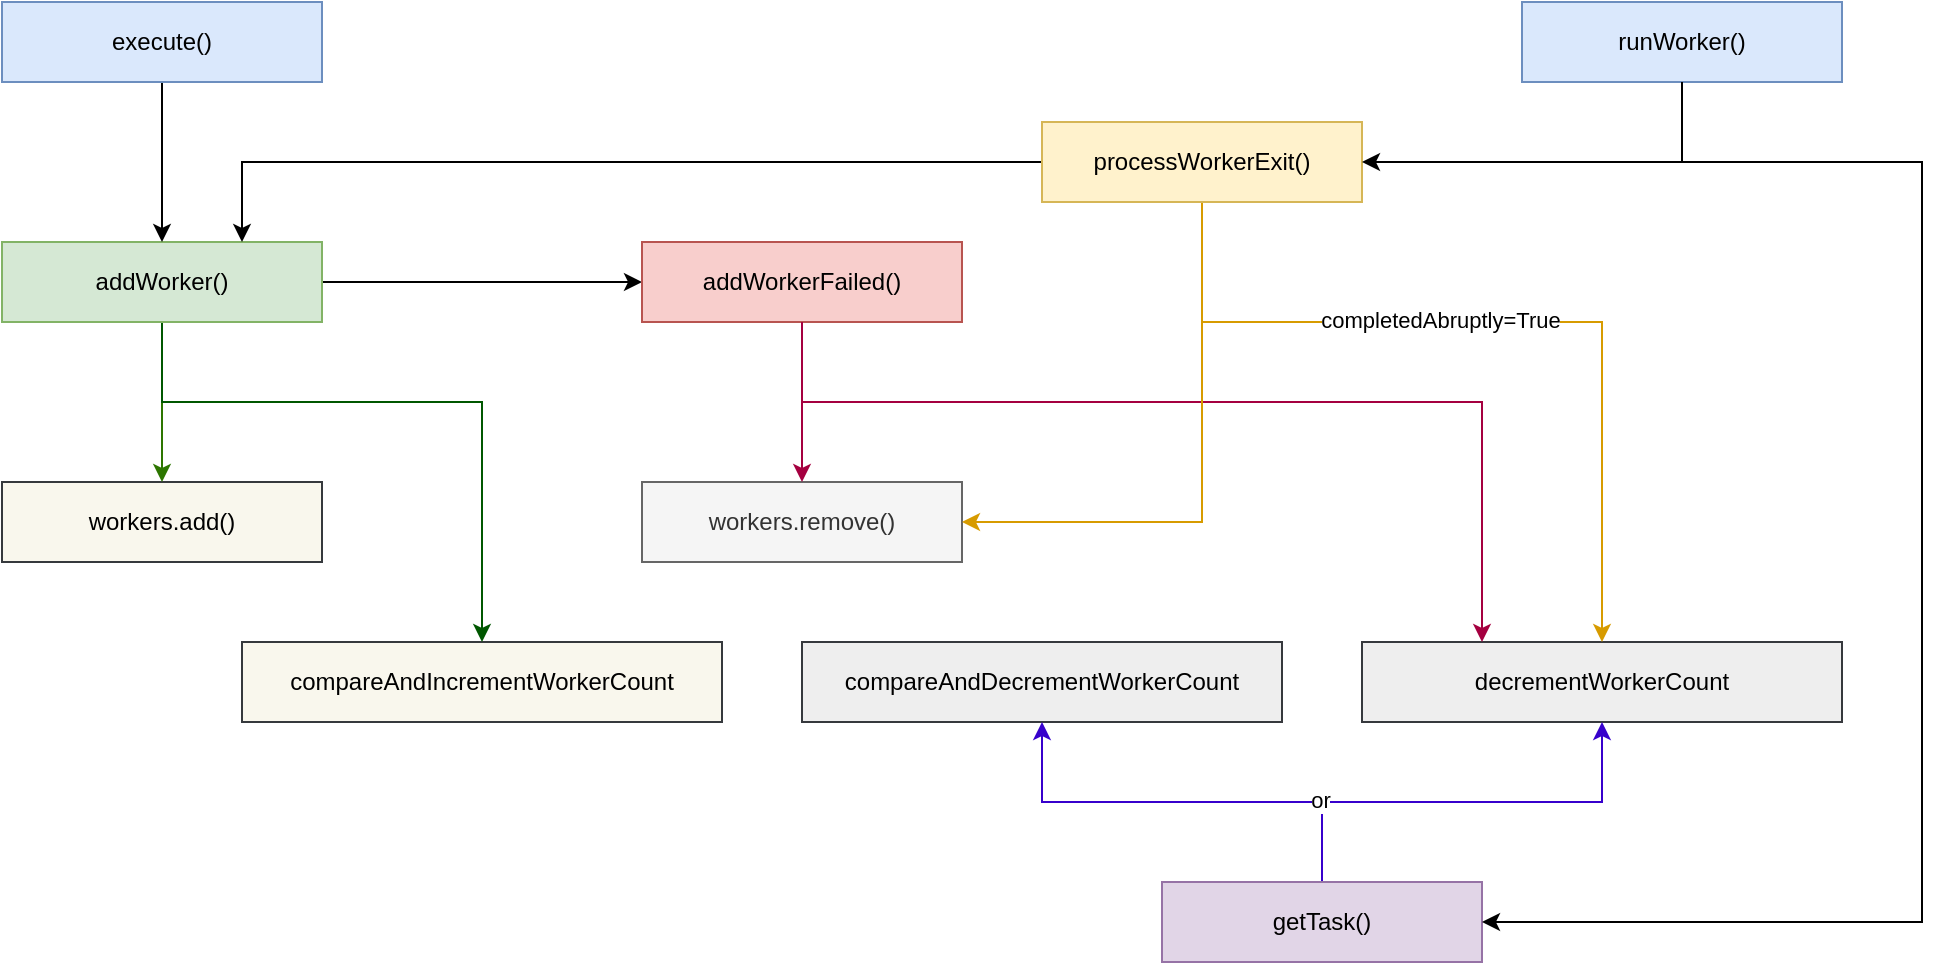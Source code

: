 <mxfile version="21.8.2" type="github" pages="3">
  <diagram name="worker count changes" id="an8AQIkWQJjNNNpSmFoj">
    <mxGraphModel dx="1012" dy="673" grid="1" gridSize="10" guides="1" tooltips="1" connect="1" arrows="1" fold="1" page="1" pageScale="1" pageWidth="827" pageHeight="1169" math="0" shadow="0">
      <root>
        <mxCell id="0" />
        <mxCell id="1" parent="0" />
        <mxCell id="FBWRTHeHvZYtELqj_yFr-1" value="compareAndIncrementWorkerCount" style="rounded=0;whiteSpace=wrap;html=1;fillColor=#f9f7ed;strokeColor=#36393d;" vertex="1" parent="1">
          <mxGeometry x="160" y="360" width="240" height="40" as="geometry" />
        </mxCell>
        <mxCell id="FBWRTHeHvZYtELqj_yFr-2" value="compareAndDecrementWorkerCount" style="rounded=0;whiteSpace=wrap;html=1;fillColor=#eeeeee;strokeColor=#36393d;" vertex="1" parent="1">
          <mxGeometry x="440" y="360" width="240" height="40" as="geometry" />
        </mxCell>
        <mxCell id="FBWRTHeHvZYtELqj_yFr-3" value="decrementWorkerCount" style="rounded=0;whiteSpace=wrap;html=1;fillColor=#eeeeee;strokeColor=#36393d;" vertex="1" parent="1">
          <mxGeometry x="720" y="360" width="240" height="40" as="geometry" />
        </mxCell>
        <mxCell id="FBWRTHeHvZYtELqj_yFr-4" value="workers.add()" style="rounded=0;whiteSpace=wrap;html=1;fillColor=#f9f7ed;strokeColor=#36393d;" vertex="1" parent="1">
          <mxGeometry x="40" y="280" width="160" height="40" as="geometry" />
        </mxCell>
        <mxCell id="FBWRTHeHvZYtELqj_yFr-5" value="workers.remove()" style="rounded=0;whiteSpace=wrap;html=1;fillColor=#f5f5f5;fontColor=#333333;strokeColor=#666666;" vertex="1" parent="1">
          <mxGeometry x="360" y="280" width="160" height="40" as="geometry" />
        </mxCell>
        <mxCell id="FBWRTHeHvZYtELqj_yFr-7" value="" style="edgeStyle=orthogonalEdgeStyle;rounded=0;orthogonalLoop=1;jettySize=auto;html=1;fillColor=#60a917;strokeColor=#2D7600;" edge="1" parent="1" source="FBWRTHeHvZYtELqj_yFr-6" target="FBWRTHeHvZYtELqj_yFr-4">
          <mxGeometry relative="1" as="geometry" />
        </mxCell>
        <mxCell id="FBWRTHeHvZYtELqj_yFr-8" value="" style="edgeStyle=orthogonalEdgeStyle;rounded=0;orthogonalLoop=1;jettySize=auto;html=1;fillColor=#008a00;strokeColor=#005700;" edge="1" parent="1" source="FBWRTHeHvZYtELqj_yFr-6" target="FBWRTHeHvZYtELqj_yFr-1">
          <mxGeometry relative="1" as="geometry">
            <Array as="points">
              <mxPoint x="120" y="240" />
              <mxPoint x="280" y="240" />
            </Array>
          </mxGeometry>
        </mxCell>
        <mxCell id="FBWRTHeHvZYtELqj_yFr-34" value="" style="edgeStyle=orthogonalEdgeStyle;rounded=0;orthogonalLoop=1;jettySize=auto;html=1;entryX=0;entryY=0.5;entryDx=0;entryDy=0;" edge="1" parent="1" source="FBWRTHeHvZYtELqj_yFr-6" target="FBWRTHeHvZYtELqj_yFr-9">
          <mxGeometry relative="1" as="geometry">
            <mxPoint x="280" y="180" as="targetPoint" />
          </mxGeometry>
        </mxCell>
        <mxCell id="FBWRTHeHvZYtELqj_yFr-6" value="addWorker()" style="rounded=0;whiteSpace=wrap;html=1;fillColor=#d5e8d4;strokeColor=#82b366;" vertex="1" parent="1">
          <mxGeometry x="40" y="160" width="160" height="40" as="geometry" />
        </mxCell>
        <mxCell id="FBWRTHeHvZYtELqj_yFr-11" value="" style="edgeStyle=orthogonalEdgeStyle;rounded=0;orthogonalLoop=1;jettySize=auto;html=1;entryX=0.5;entryY=0;entryDx=0;entryDy=0;fillColor=#d80073;strokeColor=#A50040;" edge="1" parent="1" source="FBWRTHeHvZYtELqj_yFr-9" target="FBWRTHeHvZYtELqj_yFr-5">
          <mxGeometry relative="1" as="geometry">
            <mxPoint x="360" y="280" as="targetPoint" />
          </mxGeometry>
        </mxCell>
        <mxCell id="FBWRTHeHvZYtELqj_yFr-9" value="addWorkerFailed()" style="rounded=0;whiteSpace=wrap;html=1;fillColor=#f8cecc;strokeColor=#b85450;" vertex="1" parent="1">
          <mxGeometry x="360" y="160" width="160" height="40" as="geometry" />
        </mxCell>
        <mxCell id="FBWRTHeHvZYtELqj_yFr-12" value="" style="rounded=0;orthogonalLoop=1;jettySize=auto;html=1;exitX=0.5;exitY=1;exitDx=0;exitDy=0;entryX=0.25;entryY=0;entryDx=0;entryDy=0;fillColor=#d80073;strokeColor=#A50040;edgeStyle=orthogonalEdgeStyle;" edge="1" parent="1" source="FBWRTHeHvZYtELqj_yFr-9" target="FBWRTHeHvZYtELqj_yFr-3">
          <mxGeometry relative="1" as="geometry">
            <mxPoint x="370" y="210" as="sourcePoint" />
            <mxPoint x="490" y="290" as="targetPoint" />
            <Array as="points">
              <mxPoint x="440" y="240" />
              <mxPoint x="780" y="240" />
            </Array>
          </mxGeometry>
        </mxCell>
        <mxCell id="FBWRTHeHvZYtELqj_yFr-15" value="" style="edgeStyle=orthogonalEdgeStyle;rounded=0;orthogonalLoop=1;jettySize=auto;html=1;entryX=0.5;entryY=0;entryDx=0;entryDy=0;fillColor=#ffe6cc;strokeColor=#d79b00;exitX=0.5;exitY=1;exitDx=0;exitDy=0;" edge="1" parent="1" source="FBWRTHeHvZYtELqj_yFr-13" target="FBWRTHeHvZYtELqj_yFr-3">
          <mxGeometry relative="1" as="geometry">
            <mxPoint x="900" y="310" as="targetPoint" />
            <Array as="points">
              <mxPoint x="640" y="200" />
              <mxPoint x="840" y="200" />
            </Array>
          </mxGeometry>
        </mxCell>
        <mxCell id="FBWRTHeHvZYtELqj_yFr-27" value="completedAbruptly=True" style="edgeLabel;html=1;align=center;verticalAlign=middle;resizable=0;points=[];" vertex="1" connectable="0" parent="FBWRTHeHvZYtELqj_yFr-15">
          <mxGeometry x="-0.15" relative="1" as="geometry">
            <mxPoint y="-1" as="offset" />
          </mxGeometry>
        </mxCell>
        <mxCell id="FBWRTHeHvZYtELqj_yFr-17" value="" style="edgeStyle=orthogonalEdgeStyle;rounded=0;orthogonalLoop=1;jettySize=auto;html=1;entryX=1;entryY=0.5;entryDx=0;entryDy=0;fillColor=#ffe6cc;strokeColor=#d79b00;exitX=0.5;exitY=1;exitDx=0;exitDy=0;" edge="1" parent="1" source="FBWRTHeHvZYtELqj_yFr-13" target="FBWRTHeHvZYtELqj_yFr-5">
          <mxGeometry relative="1" as="geometry">
            <mxPoint x="640" y="270" as="targetPoint" />
          </mxGeometry>
        </mxCell>
        <mxCell id="FBWRTHeHvZYtELqj_yFr-23" value="" style="edgeStyle=orthogonalEdgeStyle;rounded=0;orthogonalLoop=1;jettySize=auto;html=1;entryX=0.75;entryY=0;entryDx=0;entryDy=0;" edge="1" parent="1" source="FBWRTHeHvZYtELqj_yFr-13" target="FBWRTHeHvZYtELqj_yFr-6">
          <mxGeometry relative="1" as="geometry">
            <mxPoint x="640" y="80" as="targetPoint" />
          </mxGeometry>
        </mxCell>
        <mxCell id="FBWRTHeHvZYtELqj_yFr-13" value="processWorkerExit()" style="rounded=0;whiteSpace=wrap;html=1;fillColor=#fff2cc;strokeColor=#d6b656;" vertex="1" parent="1">
          <mxGeometry x="560" y="100" width="160" height="40" as="geometry" />
        </mxCell>
        <mxCell id="FBWRTHeHvZYtELqj_yFr-19" value="" style="rounded=0;orthogonalLoop=1;jettySize=auto;html=1;exitX=0.5;exitY=0;exitDx=0;exitDy=0;fillColor=#6a00ff;strokeColor=#3700CC;edgeStyle=orthogonalEdgeStyle;" edge="1" parent="1" source="FBWRTHeHvZYtELqj_yFr-18" target="FBWRTHeHvZYtELqj_yFr-2">
          <mxGeometry relative="1" as="geometry" />
        </mxCell>
        <mxCell id="FBWRTHeHvZYtELqj_yFr-21" value="" style="rounded=0;orthogonalLoop=1;jettySize=auto;html=1;entryX=0.5;entryY=1;entryDx=0;entryDy=0;fillColor=#6a00ff;strokeColor=#3700CC;exitX=0.5;exitY=0;exitDx=0;exitDy=0;edgeStyle=orthogonalEdgeStyle;" edge="1" parent="1" source="FBWRTHeHvZYtELqj_yFr-18" target="FBWRTHeHvZYtELqj_yFr-3">
          <mxGeometry relative="1" as="geometry">
            <mxPoint x="640" y="540" as="targetPoint" />
          </mxGeometry>
        </mxCell>
        <mxCell id="FBWRTHeHvZYtELqj_yFr-28" value="or" style="edgeLabel;html=1;align=center;verticalAlign=middle;resizable=0;points=[];" vertex="1" connectable="0" parent="FBWRTHeHvZYtELqj_yFr-21">
          <mxGeometry x="-0.688" y="1" relative="1" as="geometry">
            <mxPoint y="-7" as="offset" />
          </mxGeometry>
        </mxCell>
        <mxCell id="FBWRTHeHvZYtELqj_yFr-18" value="getTask()" style="rounded=0;whiteSpace=wrap;html=1;fillColor=#e1d5e7;strokeColor=#9673a6;" vertex="1" parent="1">
          <mxGeometry x="620" y="480" width="160" height="40" as="geometry" />
        </mxCell>
        <mxCell id="FBWRTHeHvZYtELqj_yFr-25" value="" style="edgeStyle=orthogonalEdgeStyle;rounded=0;orthogonalLoop=1;jettySize=auto;html=1;" edge="1" parent="1" source="FBWRTHeHvZYtELqj_yFr-24" target="FBWRTHeHvZYtELqj_yFr-6">
          <mxGeometry relative="1" as="geometry" />
        </mxCell>
        <mxCell id="FBWRTHeHvZYtELqj_yFr-24" value="execute()" style="rounded=0;whiteSpace=wrap;html=1;fillColor=#dae8fc;strokeColor=#6c8ebf;" vertex="1" parent="1">
          <mxGeometry x="40" y="40" width="160" height="40" as="geometry" />
        </mxCell>
        <mxCell id="FBWRTHeHvZYtELqj_yFr-31" value="" style="rounded=0;orthogonalLoop=1;jettySize=auto;html=1;entryX=1;entryY=0.5;entryDx=0;entryDy=0;exitX=0.5;exitY=1;exitDx=0;exitDy=0;edgeStyle=orthogonalEdgeStyle;" edge="1" parent="1" source="FBWRTHeHvZYtELqj_yFr-29" target="FBWRTHeHvZYtELqj_yFr-18">
          <mxGeometry relative="1" as="geometry">
            <mxPoint x="880" y="100" as="sourcePoint" />
            <mxPoint x="600" y="580" as="targetPoint" />
            <Array as="points">
              <mxPoint x="880" y="120" />
              <mxPoint x="1000" y="120" />
              <mxPoint x="1000" y="500" />
            </Array>
          </mxGeometry>
        </mxCell>
        <mxCell id="FBWRTHeHvZYtELqj_yFr-29" value="runWorker()" style="rounded=0;whiteSpace=wrap;html=1;fillColor=#dae8fc;strokeColor=#6c8ebf;" vertex="1" parent="1">
          <mxGeometry x="800" y="40" width="160" height="40" as="geometry" />
        </mxCell>
        <mxCell id="FBWRTHeHvZYtELqj_yFr-32" value="" style="rounded=0;orthogonalLoop=1;jettySize=auto;html=1;entryX=1;entryY=0.5;entryDx=0;entryDy=0;exitX=0.5;exitY=1;exitDx=0;exitDy=0;edgeStyle=orthogonalEdgeStyle;" edge="1" parent="1" source="FBWRTHeHvZYtELqj_yFr-29" target="FBWRTHeHvZYtELqj_yFr-13">
          <mxGeometry relative="1" as="geometry">
            <mxPoint x="530" y="590" as="sourcePoint" />
            <mxPoint x="710" y="530" as="targetPoint" />
          </mxGeometry>
        </mxCell>
      </root>
    </mxGraphModel>
  </diagram>
  <diagram id="cKMWDNVAgvlG8JPRuKBk" name="run state transitions">
    <mxGraphModel dx="1012" dy="673" grid="1" gridSize="10" guides="1" tooltips="1" connect="1" arrows="1" fold="1" page="1" pageScale="1" pageWidth="827" pageHeight="1169" math="0" shadow="0">
      <root>
        <mxCell id="0" />
        <mxCell id="1" parent="0" />
        <mxCell id="DxL-41R8JW1NK8MEYGa1-3" value="" style="edgeStyle=orthogonalEdgeStyle;rounded=0;orthogonalLoop=1;jettySize=auto;html=1;entryX=0;entryY=0.5;entryDx=0;entryDy=0;curved=1;" edge="1" parent="1" source="DxL-41R8JW1NK8MEYGa1-1" target="DxL-41R8JW1NK8MEYGa1-2">
          <mxGeometry relative="1" as="geometry" />
        </mxCell>
        <mxCell id="DxL-41R8JW1NK8MEYGa1-12" value="shutdown()" style="edgeLabel;html=1;align=center;verticalAlign=middle;resizable=0;points=[];" vertex="1" connectable="0" parent="DxL-41R8JW1NK8MEYGa1-3">
          <mxGeometry x="-0.017" y="-3" relative="1" as="geometry">
            <mxPoint as="offset" />
          </mxGeometry>
        </mxCell>
        <mxCell id="DxL-41R8JW1NK8MEYGa1-1" value="RUNNING" style="rounded=1;whiteSpace=wrap;html=1;fillColor=#cdeb8b;strokeColor=#36393d;" vertex="1" parent="1">
          <mxGeometry x="40" y="200" width="120" height="60" as="geometry" />
        </mxCell>
        <mxCell id="DxL-41R8JW1NK8MEYGa1-10" value="" style="edgeStyle=orthogonalEdgeStyle;rounded=0;orthogonalLoop=1;jettySize=auto;html=1;entryX=0;entryY=0.5;entryDx=0;entryDy=0;curved=1;" edge="1" parent="1" source="DxL-41R8JW1NK8MEYGa1-2" target="DxL-41R8JW1NK8MEYGa1-6">
          <mxGeometry relative="1" as="geometry">
            <mxPoint x="560" y="150" as="targetPoint" />
          </mxGeometry>
        </mxCell>
        <mxCell id="DxL-41R8JW1NK8MEYGa1-16" value="both queue and pool are empty" style="edgeLabel;html=1;align=center;verticalAlign=middle;resizable=0;points=[];" vertex="1" connectable="0" parent="DxL-41R8JW1NK8MEYGa1-10">
          <mxGeometry x="-0.15" y="-5" relative="1" as="geometry">
            <mxPoint x="25" y="5" as="offset" />
          </mxGeometry>
        </mxCell>
        <mxCell id="DxL-41R8JW1NK8MEYGa1-14" value="" style="edgeStyle=orthogonalEdgeStyle;rounded=0;orthogonalLoop=1;jettySize=auto;html=1;" edge="1" parent="1" source="DxL-41R8JW1NK8MEYGa1-2" target="DxL-41R8JW1NK8MEYGa1-4">
          <mxGeometry relative="1" as="geometry" />
        </mxCell>
        <mxCell id="DxL-41R8JW1NK8MEYGa1-15" value="shutdownNow()" style="edgeLabel;html=1;align=center;verticalAlign=middle;resizable=0;points=[];" vertex="1" connectable="0" parent="DxL-41R8JW1NK8MEYGa1-14">
          <mxGeometry x="-0.14" y="1" relative="1" as="geometry">
            <mxPoint as="offset" />
          </mxGeometry>
        </mxCell>
        <mxCell id="DxL-41R8JW1NK8MEYGa1-2" value="SHUTDOWN" style="rounded=1;whiteSpace=wrap;html=1;fillColor=#ffe6cc;strokeColor=#d79b00;" vertex="1" parent="1">
          <mxGeometry x="320" y="120" width="120" height="60" as="geometry" />
        </mxCell>
        <mxCell id="DxL-41R8JW1NK8MEYGa1-4" value="STOP" style="rounded=1;whiteSpace=wrap;html=1;fillColor=#ffe6cc;strokeColor=#d79b00;" vertex="1" parent="1">
          <mxGeometry x="320" y="280" width="120" height="60" as="geometry" />
        </mxCell>
        <mxCell id="DxL-41R8JW1NK8MEYGa1-5" value="" style="edgeStyle=orthogonalEdgeStyle;rounded=0;orthogonalLoop=1;jettySize=auto;html=1;entryX=0;entryY=0.5;entryDx=0;entryDy=0;curved=1;exitX=1;exitY=0.5;exitDx=0;exitDy=0;" edge="1" parent="1" source="DxL-41R8JW1NK8MEYGa1-1" target="DxL-41R8JW1NK8MEYGa1-4">
          <mxGeometry relative="1" as="geometry">
            <mxPoint x="210" y="240" as="sourcePoint" />
            <mxPoint x="330" y="160" as="targetPoint" />
          </mxGeometry>
        </mxCell>
        <mxCell id="DxL-41R8JW1NK8MEYGa1-13" value="shutdownNow()" style="edgeLabel;html=1;align=center;verticalAlign=middle;resizable=0;points=[];" vertex="1" connectable="0" parent="DxL-41R8JW1NK8MEYGa1-5">
          <mxGeometry x="-0.017" y="-1" relative="1" as="geometry">
            <mxPoint as="offset" />
          </mxGeometry>
        </mxCell>
        <mxCell id="DxL-41R8JW1NK8MEYGa1-8" value="" style="edgeStyle=orthogonalEdgeStyle;rounded=0;orthogonalLoop=1;jettySize=auto;html=1;" edge="1" parent="1" source="DxL-41R8JW1NK8MEYGa1-6" target="DxL-41R8JW1NK8MEYGa1-7">
          <mxGeometry relative="1" as="geometry" />
        </mxCell>
        <mxCell id="DxL-41R8JW1NK8MEYGa1-18" value="terminated()" style="edgeLabel;html=1;align=center;verticalAlign=middle;resizable=0;points=[];" vertex="1" connectable="0" parent="DxL-41R8JW1NK8MEYGa1-8">
          <mxGeometry x="-0.252" y="2" relative="1" as="geometry">
            <mxPoint x="10" as="offset" />
          </mxGeometry>
        </mxCell>
        <mxCell id="DxL-41R8JW1NK8MEYGa1-6" value="TIDYING" style="rounded=1;whiteSpace=wrap;html=1;fillColor=#fff2cc;strokeColor=#d6b656;" vertex="1" parent="1">
          <mxGeometry x="560" y="200" width="160" height="60" as="geometry" />
        </mxCell>
        <mxCell id="DxL-41R8JW1NK8MEYGa1-7" value="TERMINATED" style="rounded=1;whiteSpace=wrap;html=1;fillColor=#f8cecc;strokeColor=#b85450;" vertex="1" parent="1">
          <mxGeometry x="827" y="200" width="120" height="60" as="geometry" />
        </mxCell>
        <mxCell id="DxL-41R8JW1NK8MEYGa1-11" value="" style="edgeStyle=orthogonalEdgeStyle;rounded=0;orthogonalLoop=1;jettySize=auto;html=1;entryX=0;entryY=0.5;entryDx=0;entryDy=0;curved=1;exitX=1;exitY=0.5;exitDx=0;exitDy=0;" edge="1" parent="1" source="DxL-41R8JW1NK8MEYGa1-4" target="DxL-41R8JW1NK8MEYGa1-6">
          <mxGeometry relative="1" as="geometry">
            <mxPoint x="490" y="160" as="sourcePoint" />
            <mxPoint x="570" y="240" as="targetPoint" />
          </mxGeometry>
        </mxCell>
        <mxCell id="DxL-41R8JW1NK8MEYGa1-17" value="pool is empty" style="edgeLabel;html=1;align=center;verticalAlign=middle;resizable=0;points=[];" vertex="1" connectable="0" parent="DxL-41R8JW1NK8MEYGa1-11">
          <mxGeometry x="-0.07" y="2" relative="1" as="geometry">
            <mxPoint as="offset" />
          </mxGeometry>
        </mxCell>
      </root>
    </mxGraphModel>
  </diagram>
  <diagram id="amgF9kKT_4etwf0cWFyd" name="FutureTask">
    <mxGraphModel dx="1012" dy="673" grid="1" gridSize="10" guides="1" tooltips="1" connect="1" arrows="1" fold="1" page="0" pageScale="1" pageWidth="827" pageHeight="1169" math="0" shadow="0">
      <root>
        <mxCell id="0" />
        <mxCell id="1" parent="0" />
        <mxCell id="8oKXsg2lZWLGWv5OMZgJ-1" value="" style="edgeStyle=orthogonalEdgeStyle;rounded=0;orthogonalLoop=1;jettySize=auto;html=1;entryX=0;entryY=0.5;entryDx=0;entryDy=0;curved=1;" edge="1" parent="1" source="8oKXsg2lZWLGWv5OMZgJ-3" target="8oKXsg2lZWLGWv5OMZgJ-8">
          <mxGeometry relative="1" as="geometry" />
        </mxCell>
        <mxCell id="8oKXsg2lZWLGWv5OMZgJ-24" value="run()" style="edgeLabel;html=1;align=center;verticalAlign=middle;resizable=0;points=[];" vertex="1" connectable="0" parent="8oKXsg2lZWLGWv5OMZgJ-1">
          <mxGeometry x="0.025" y="-2" relative="1" as="geometry">
            <mxPoint x="8" y="-2" as="offset" />
          </mxGeometry>
        </mxCell>
        <mxCell id="8oKXsg2lZWLGWv5OMZgJ-3" value="NEW" style="rounded=1;whiteSpace=wrap;html=1;fillColor=#cdeb8b;strokeColor=#36393d;" vertex="1" parent="1">
          <mxGeometry x="40" y="200" width="120" height="60" as="geometry" />
        </mxCell>
        <mxCell id="8oKXsg2lZWLGWv5OMZgJ-4" value="" style="edgeStyle=orthogonalEdgeStyle;rounded=0;orthogonalLoop=1;jettySize=auto;html=1;entryX=0;entryY=0.5;entryDx=0;entryDy=0;curved=1;" edge="1" parent="1" source="8oKXsg2lZWLGWv5OMZgJ-8" target="8oKXsg2lZWLGWv5OMZgJ-14">
          <mxGeometry relative="1" as="geometry">
            <mxPoint x="560" y="150" as="targetPoint" />
          </mxGeometry>
        </mxCell>
        <mxCell id="8oKXsg2lZWLGWv5OMZgJ-26" value="set()" style="edgeLabel;html=1;align=center;verticalAlign=middle;resizable=0;points=[];" vertex="1" connectable="0" parent="8oKXsg2lZWLGWv5OMZgJ-4">
          <mxGeometry x="-0.011" y="-2" relative="1" as="geometry">
            <mxPoint x="-1" y="-4" as="offset" />
          </mxGeometry>
        </mxCell>
        <mxCell id="8oKXsg2lZWLGWv5OMZgJ-8" value="COMPLETING" style="rounded=1;whiteSpace=wrap;html=1;fillColor=#fff2cc;strokeColor=#d6b656;" vertex="1" parent="1">
          <mxGeometry x="320" y="200" width="120" height="60" as="geometry" />
        </mxCell>
        <mxCell id="8oKXsg2lZWLGWv5OMZgJ-9" value="CANCELLED" style="rounded=1;whiteSpace=wrap;html=1;fillColor=#f8cecc;strokeColor=#b85450;" vertex="1" parent="1">
          <mxGeometry x="560" y="30" width="160" height="60" as="geometry" />
        </mxCell>
        <mxCell id="8oKXsg2lZWLGWv5OMZgJ-10" value="" style="edgeStyle=orthogonalEdgeStyle;rounded=0;orthogonalLoop=1;jettySize=auto;html=1;entryX=0;entryY=0.5;entryDx=0;entryDy=0;curved=1;exitX=1;exitY=0.5;exitDx=0;exitDy=0;" edge="1" parent="1" source="8oKXsg2lZWLGWv5OMZgJ-3" target="8oKXsg2lZWLGWv5OMZgJ-9">
          <mxGeometry relative="1" as="geometry">
            <mxPoint x="210" y="240" as="sourcePoint" />
            <mxPoint x="330" y="160" as="targetPoint" />
            <Array as="points">
              <mxPoint x="300" y="230" />
              <mxPoint x="300" y="60" />
            </Array>
          </mxGeometry>
        </mxCell>
        <mxCell id="8oKXsg2lZWLGWv5OMZgJ-29" value="cancel(false)" style="edgeLabel;html=1;align=center;verticalAlign=middle;resizable=0;points=[];" vertex="1" connectable="0" parent="8oKXsg2lZWLGWv5OMZgJ-10">
          <mxGeometry x="-0.037" relative="1" as="geometry">
            <mxPoint x="20" y="4" as="offset" />
          </mxGeometry>
        </mxCell>
        <mxCell id="8oKXsg2lZWLGWv5OMZgJ-14" value="NORMAL" style="rounded=1;whiteSpace=wrap;html=1;fillColor=#dae8fc;strokeColor=#6c8ebf;" vertex="1" parent="1">
          <mxGeometry x="560" y="140" width="160" height="60" as="geometry" />
        </mxCell>
        <mxCell id="8oKXsg2lZWLGWv5OMZgJ-15" value="INTERRUPTED" style="rounded=1;whiteSpace=wrap;html=1;fillColor=#f8cecc;strokeColor=#b85450;" vertex="1" parent="1">
          <mxGeometry x="560" y="350" width="160" height="60" as="geometry" />
        </mxCell>
        <mxCell id="8oKXsg2lZWLGWv5OMZgJ-18" value="EXCEPTIONAL" style="rounded=1;whiteSpace=wrap;html=1;fillColor=#f8cecc;strokeColor=#b85450;" vertex="1" parent="1">
          <mxGeometry x="560" y="260" width="160" height="60" as="geometry" />
        </mxCell>
        <mxCell id="8oKXsg2lZWLGWv5OMZgJ-19" value="" style="edgeStyle=orthogonalEdgeStyle;rounded=0;orthogonalLoop=1;jettySize=auto;html=1;entryX=0;entryY=0.5;entryDx=0;entryDy=0;curved=1;exitX=1;exitY=0.5;exitDx=0;exitDy=0;" edge="1" parent="1" source="8oKXsg2lZWLGWv5OMZgJ-8" target="8oKXsg2lZWLGWv5OMZgJ-18">
          <mxGeometry relative="1" as="geometry">
            <mxPoint x="570" y="100" as="targetPoint" />
            <mxPoint x="450" y="160" as="sourcePoint" />
          </mxGeometry>
        </mxCell>
        <mxCell id="8oKXsg2lZWLGWv5OMZgJ-27" value="setException()" style="edgeLabel;html=1;align=center;verticalAlign=middle;resizable=0;points=[];" vertex="1" connectable="0" parent="8oKXsg2lZWLGWv5OMZgJ-19">
          <mxGeometry x="-0.033" y="-2" relative="1" as="geometry">
            <mxPoint y="2" as="offset" />
          </mxGeometry>
        </mxCell>
        <mxCell id="8oKXsg2lZWLGWv5OMZgJ-22" value="" style="edgeStyle=orthogonalEdgeStyle;rounded=0;orthogonalLoop=1;jettySize=auto;html=1;entryX=0;entryY=0.5;entryDx=0;entryDy=0;curved=1;" edge="1" parent="1" source="8oKXsg2lZWLGWv5OMZgJ-20" target="8oKXsg2lZWLGWv5OMZgJ-15">
          <mxGeometry relative="1" as="geometry">
            <mxPoint x="520" y="270" as="targetPoint" />
          </mxGeometry>
        </mxCell>
        <mxCell id="8oKXsg2lZWLGWv5OMZgJ-32" value="t.interrupt()" style="edgeLabel;html=1;align=center;verticalAlign=middle;resizable=0;points=[];" vertex="1" connectable="0" parent="8oKXsg2lZWLGWv5OMZgJ-22">
          <mxGeometry x="-0.217" relative="1" as="geometry">
            <mxPoint x="7" y="-1" as="offset" />
          </mxGeometry>
        </mxCell>
        <mxCell id="8oKXsg2lZWLGWv5OMZgJ-20" value="INTERRUPTING" style="rounded=1;whiteSpace=wrap;html=1;fillColor=#ffe6cc;strokeColor=#d79b00;" vertex="1" parent="1">
          <mxGeometry x="320" y="350" width="120" height="60" as="geometry" />
        </mxCell>
        <mxCell id="8oKXsg2lZWLGWv5OMZgJ-23" value="" style="edgeStyle=orthogonalEdgeStyle;rounded=0;orthogonalLoop=1;jettySize=auto;html=1;entryX=0;entryY=0.5;entryDx=0;entryDy=0;curved=1;exitX=1;exitY=0.5;exitDx=0;exitDy=0;" edge="1" parent="1" source="8oKXsg2lZWLGWv5OMZgJ-3" target="8oKXsg2lZWLGWv5OMZgJ-20">
          <mxGeometry relative="1" as="geometry">
            <mxPoint x="170" y="240" as="sourcePoint" />
            <mxPoint x="330" y="160" as="targetPoint" />
          </mxGeometry>
        </mxCell>
        <mxCell id="8oKXsg2lZWLGWv5OMZgJ-30" value="cancel(true)" style="edgeLabel;html=1;align=center;verticalAlign=middle;resizable=0;points=[];" vertex="1" connectable="0" parent="8oKXsg2lZWLGWv5OMZgJ-23">
          <mxGeometry x="0.006" relative="1" as="geometry">
            <mxPoint as="offset" />
          </mxGeometry>
        </mxCell>
      </root>
    </mxGraphModel>
  </diagram>
</mxfile>
